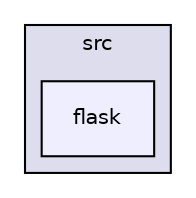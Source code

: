 digraph "D:/Users/Sacapuces/Documents/Travail/M1/optraj.istic.univ-rennes1.fr/src/flask" {
  compound=true
  node [ fontsize="10", fontname="Helvetica"];
  edge [ labelfontsize="10", labelfontname="Helvetica"];
  subgraph clusterdir_599f353eab217d834096754a01c8f8cc {
    graph [ bgcolor="#ddddee", pencolor="black", label="src" fontname="Helvetica", fontsize="10", URL="dir_599f353eab217d834096754a01c8f8cc.html"]
  dir_13472c04fe22e921dd0753003bceb823 [shape=box, label="flask", style="filled", fillcolor="#eeeeff", pencolor="black", URL="dir_13472c04fe22e921dd0753003bceb823.html"];
  }
}
